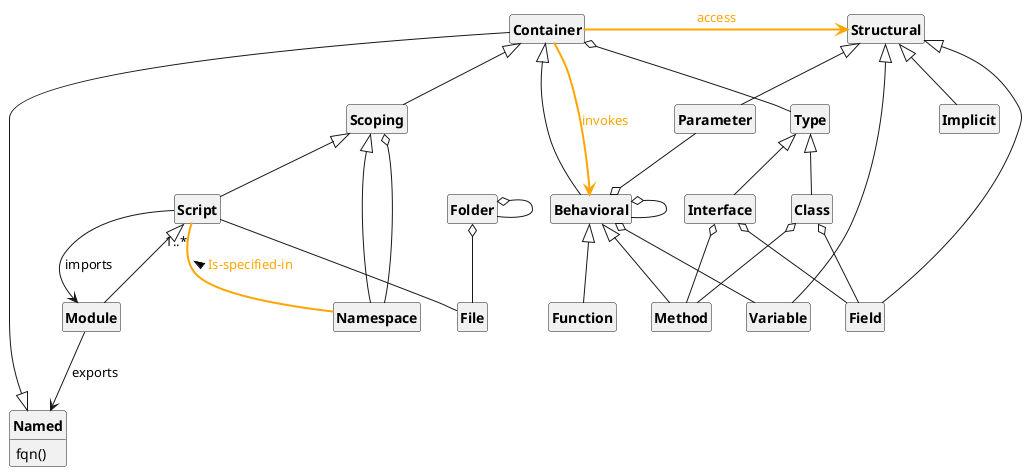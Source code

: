@startuml TypeScript-metamodel
skinparam style strictuml
hide empty methods
hide empty attributes
'skinparam Linetype ortho
'skinparam groupInheritance 2
' class " " as hidden <<hidden>>
' hide stereotype
skinparam class {
    FontSize 14
    FontStyle bold
    FontName "Arial"
    ' BorderColor<<hidden>> transparent
    ' BackgroundColor<<hidden>> transparent
    ' FontSize<<hidden>> 0
}

class Named  {
    fqn()
}
class Container extends Named
class Structural

class Variable extends Structural
class Field extends Structural
class Parameter extends Structural
class Implicit extends Structural

Container -right[#orange,bold]-> Structural : <color:orange>access

class "Behavioral" as BE extends Container
' hidden -right-o BE
' BE -left- hidden
BE o-- BE
' BE -down[#orange,bold]-> BE : <color:orange>invokes

Parameter --o BE
Container -[#orange,bold]-> BE : <color:orange>invokes

class Scoping extends Container
class Function extends BE
class Script extends Scoping
Script "1..*" -[#orange,bold]- Namespace : <color:orange>Is-specified-in <
Script --> Module : imports
class Namespace extends Scoping
Scoping o-- Namespace

BE o-- Variable
' BE -[#orange,bold]-> Variable : <color:orange>accesses

class File
class Folder
Folder o-- File
Folder o-- Folder
Script -- File

class Module extends Script

class Type

class Method extends BE

' class Field extends Variable
class Class extends Type
Class o-- Field
Class o-- Method

Container o-- Type

class Interface extends Type
Interface o-- Method
Interface o-- Field

Module --> Named : exports

@enduml
